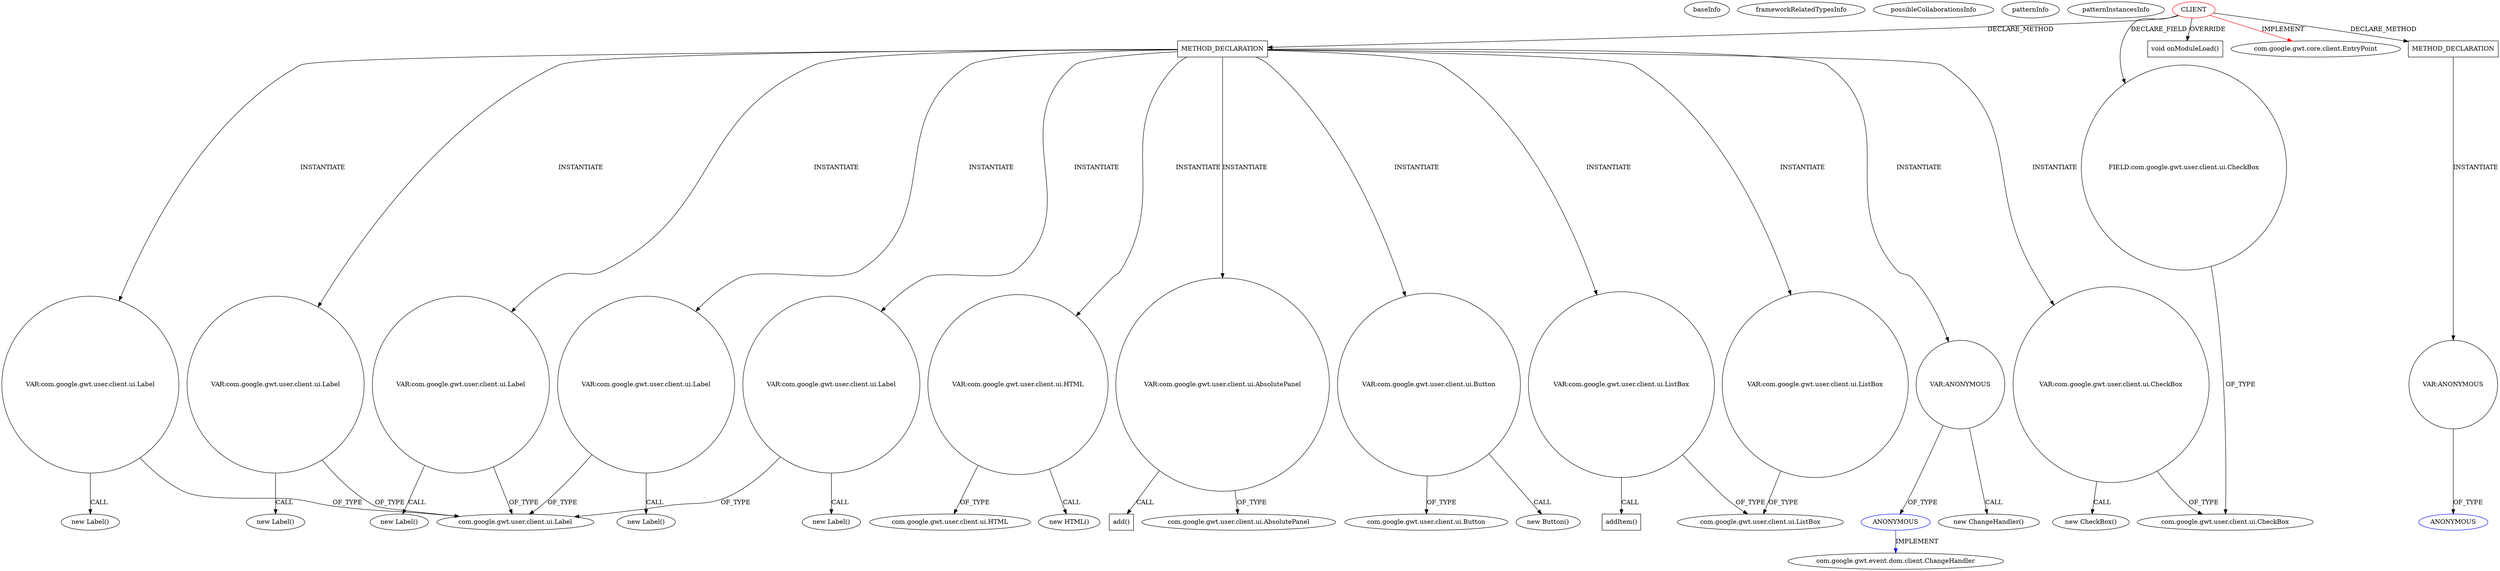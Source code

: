 digraph {
baseInfo[graphId=1028,category="pattern",isAnonymous=false,possibleRelation=true]
frameworkRelatedTypesInfo[0="com.google.gwt.core.client.EntryPoint"]
possibleCollaborationsInfo[0="1028~INSTANTIATION-CLIENT_METHOD_DECLARATION-~com.google.gwt.core.client.EntryPoint ~com.google.gwt.event.dom.client.ChangeHandler ~false~true"]
patternInfo[frequency=2.0,patternRootClient=0]
patternInstancesInfo[0="spydon-esiade~/spydon-esiade/esiade-master/src/net/esiade/client/Esiade.java~Esiade~4504",1="DeannaSurma-Census~/DeannaSurma-Census/Census-master/src/com/cs4302/census/client/Census.java~Census~109"]
113[label="new ChangeHandler()",vertexType="CONSTRUCTOR_CALL",isFrameworkType=false]
114[label="VAR:ANONYMOUS",vertexType="VARIABLE_EXPRESION",isFrameworkType=false,shape=circle]
115[label="ANONYMOUS",vertexType="REFERENCE_ANONYMOUS_DECLARATION",isFrameworkType=false,color=blue]
116[label="com.google.gwt.event.dom.client.ChangeHandler",vertexType="FRAMEWORK_INTERFACE_TYPE",isFrameworkType=false]
77[label="METHOD_DECLARATION",vertexType="CLIENT_METHOD_DECLARATION",isFrameworkType=false,shape=box]
0[label="CLIENT",vertexType="ROOT_CLIENT_CLASS_DECLARATION",isFrameworkType=false,color=red]
18[label="FIELD:com.google.gwt.user.client.ui.CheckBox",vertexType="FIELD_DECLARATION",isFrameworkType=false,shape=circle]
20[label="void onModuleLoad()",vertexType="OVERRIDING_METHOD_DECLARATION",isFrameworkType=false,shape=box]
19[label="com.google.gwt.user.client.ui.CheckBox",vertexType="FRAMEWORK_CLASS_TYPE",isFrameworkType=false]
1[label="com.google.gwt.core.client.EntryPoint",vertexType="FRAMEWORK_INTERFACE_TYPE",isFrameworkType=false]
302[label="VAR:com.google.gwt.user.client.ui.CheckBox",vertexType="VARIABLE_EXPRESION",isFrameworkType=false,shape=circle]
301[label="new CheckBox()",vertexType="CONSTRUCTOR_CALL",isFrameworkType=false]
355[label="METHOD_DECLARATION",vertexType="CLIENT_METHOD_DECLARATION",isFrameworkType=false,shape=box]
322[label="VAR:com.google.gwt.user.client.ui.Label",vertexType="VARIABLE_EXPRESION",isFrameworkType=false,shape=circle]
5[label="com.google.gwt.user.client.ui.Label",vertexType="FRAMEWORK_CLASS_TYPE",isFrameworkType=false]
90[label="VAR:com.google.gwt.user.client.ui.Label",vertexType="VARIABLE_EXPRESION",isFrameworkType=false,shape=circle]
286[label="VAR:com.google.gwt.user.client.ui.Label",vertexType="VARIABLE_EXPRESION",isFrameworkType=false,shape=circle]
95[label="VAR:com.google.gwt.user.client.ui.Label",vertexType="VARIABLE_EXPRESION",isFrameworkType=false,shape=circle]
82[label="VAR:com.google.gwt.user.client.ui.Label",vertexType="VARIABLE_EXPRESION",isFrameworkType=false,shape=circle]
325[label="VAR:com.google.gwt.user.client.ui.HTML",vertexType="VARIABLE_EXPRESION",isFrameworkType=false,shape=circle]
324[label="new HTML()",vertexType="CONSTRUCTOR_CALL",isFrameworkType=false]
285[label="new Label()",vertexType="CONSTRUCTOR_CALL",isFrameworkType=false]
81[label="new Label()",vertexType="CONSTRUCTOR_CALL",isFrameworkType=false]
366[label="VAR:ANONYMOUS",vertexType="VARIABLE_EXPRESION",isFrameworkType=false,shape=circle]
367[label="ANONYMOUS",vertexType="REFERENCE_ANONYMOUS_DECLARATION",isFrameworkType=false,color=blue]
94[label="new Label()",vertexType="CONSTRUCTOR_CALL",isFrameworkType=false]
321[label="new Label()",vertexType="CONSTRUCTOR_CALL",isFrameworkType=false]
89[label="new Label()",vertexType="CONSTRUCTOR_CALL",isFrameworkType=false]
84[label="VAR:com.google.gwt.user.client.ui.AbsolutePanel",vertexType="VARIABLE_EXPRESION",isFrameworkType=false,shape=circle]
86[label="com.google.gwt.user.client.ui.AbsolutePanel",vertexType="FRAMEWORK_CLASS_TYPE",isFrameworkType=false]
233[label="add()",vertexType="INSIDE_CALL",isFrameworkType=false,shape=box]
314[label="VAR:com.google.gwt.user.client.ui.Button",vertexType="VARIABLE_EXPRESION",isFrameworkType=false,shape=circle]
313[label="new Button()",vertexType="CONSTRUCTOR_CALL",isFrameworkType=false]
326[label="com.google.gwt.user.client.ui.HTML",vertexType="FRAMEWORK_CLASS_TYPE",isFrameworkType=false]
29[label="com.google.gwt.user.client.ui.Button",vertexType="FRAMEWORK_CLASS_TYPE",isFrameworkType=false]
257[label="VAR:com.google.gwt.user.client.ui.ListBox",vertexType="VARIABLE_EXPRESION",isFrameworkType=false,shape=circle]
258[label="addItem()",vertexType="INSIDE_CALL",isFrameworkType=false,shape=box]
3[label="com.google.gwt.user.client.ui.ListBox",vertexType="FRAMEWORK_CLASS_TYPE",isFrameworkType=false]
255[label="VAR:com.google.gwt.user.client.ui.ListBox",vertexType="VARIABLE_EXPRESION",isFrameworkType=false,shape=circle]
115->116[label="IMPLEMENT",color=blue]
82->5[label="OF_TYPE"]
0->1[label="IMPLEMENT",color=red]
77->286[label="INSTANTIATE"]
325->326[label="OF_TYPE"]
77->257[label="INSTANTIATE"]
114->113[label="CALL"]
314->313[label="CALL"]
77->302[label="INSTANTIATE"]
77->322[label="INSTANTIATE"]
95->5[label="OF_TYPE"]
77->255[label="INSTANTIATE"]
114->115[label="OF_TYPE"]
302->19[label="OF_TYPE"]
90->89[label="CALL"]
90->5[label="OF_TYPE"]
77->84[label="INSTANTIATE"]
84->86[label="OF_TYPE"]
322->321[label="CALL"]
366->367[label="OF_TYPE"]
286->5[label="OF_TYPE"]
18->19[label="OF_TYPE"]
77->90[label="INSTANTIATE"]
257->258[label="CALL"]
325->324[label="CALL"]
255->3[label="OF_TYPE"]
322->5[label="OF_TYPE"]
77->114[label="INSTANTIATE"]
77->95[label="INSTANTIATE"]
77->82[label="INSTANTIATE"]
0->355[label="DECLARE_METHOD"]
355->366[label="INSTANTIATE"]
286->285[label="CALL"]
314->29[label="OF_TYPE"]
82->81[label="CALL"]
77->325[label="INSTANTIATE"]
0->77[label="DECLARE_METHOD"]
302->301[label="CALL"]
257->3[label="OF_TYPE"]
95->94[label="CALL"]
0->18[label="DECLARE_FIELD"]
77->314[label="INSTANTIATE"]
0->20[label="OVERRIDE"]
84->233[label="CALL"]
}
